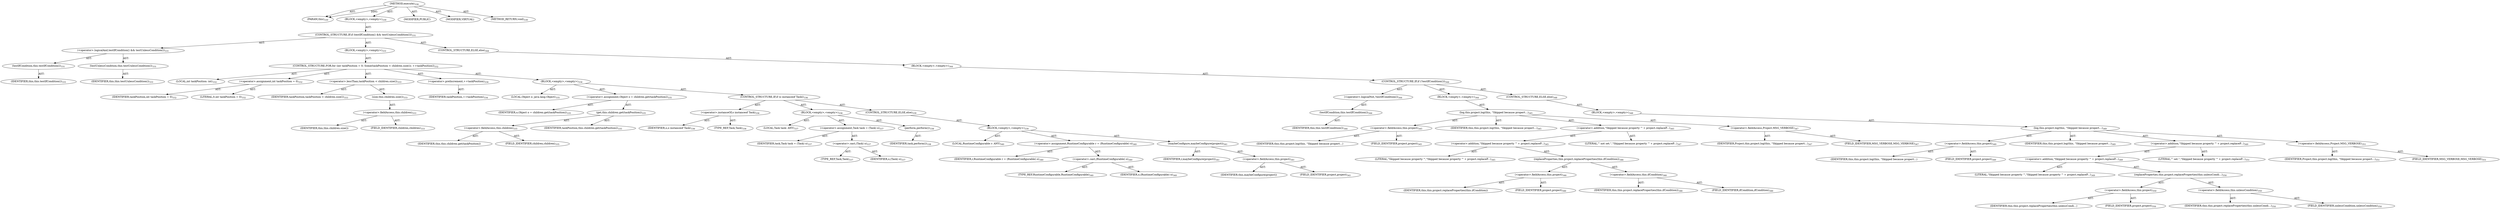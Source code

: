 digraph "execute" {  
"111669149713" [label = <(METHOD,execute)<SUB>330</SUB>> ]
"115964116999" [label = <(PARAM,this)<SUB>330</SUB>> ]
"25769803807" [label = <(BLOCK,&lt;empty&gt;,&lt;empty&gt;)<SUB>330</SUB>> ]
"47244640267" [label = <(CONTROL_STRUCTURE,IF,if (testIfCondition() &amp;&amp; testUnlessCondition()))<SUB>331</SUB>> ]
"30064771193" [label = <(&lt;operator&gt;.logicalAnd,testIfCondition() &amp;&amp; testUnlessCondition())<SUB>331</SUB>> ]
"30064771194" [label = <(testIfCondition,this.testIfCondition())<SUB>331</SUB>> ]
"68719476750" [label = <(IDENTIFIER,this,this.testIfCondition())<SUB>331</SUB>> ]
"30064771195" [label = <(testUnlessCondition,this.testUnlessCondition())<SUB>331</SUB>> ]
"68719476751" [label = <(IDENTIFIER,this,this.testUnlessCondition())<SUB>331</SUB>> ]
"25769803808" [label = <(BLOCK,&lt;empty&gt;,&lt;empty&gt;)<SUB>331</SUB>> ]
"47244640268" [label = <(CONTROL_STRUCTURE,FOR,for (int taskPosition = 0; Some(taskPosition &lt; children.size()); ++taskPosition))<SUB>332</SUB>> ]
"94489280523" [label = <(LOCAL,int taskPosition: int)<SUB>332</SUB>> ]
"30064771196" [label = <(&lt;operator&gt;.assignment,int taskPosition = 0)<SUB>332</SUB>> ]
"68719476835" [label = <(IDENTIFIER,taskPosition,int taskPosition = 0)<SUB>332</SUB>> ]
"90194313241" [label = <(LITERAL,0,int taskPosition = 0)<SUB>332</SUB>> ]
"30064771197" [label = <(&lt;operator&gt;.lessThan,taskPosition &lt; children.size())<SUB>333</SUB>> ]
"68719476836" [label = <(IDENTIFIER,taskPosition,taskPosition &lt; children.size())<SUB>333</SUB>> ]
"30064771198" [label = <(size,this.children.size())<SUB>333</SUB>> ]
"30064771199" [label = <(&lt;operator&gt;.fieldAccess,this.children)<SUB>333</SUB>> ]
"68719476837" [label = <(IDENTIFIER,this,this.children.size())> ]
"55834574873" [label = <(FIELD_IDENTIFIER,children,children)<SUB>333</SUB>> ]
"30064771200" [label = <(&lt;operator&gt;.preIncrement,++taskPosition)<SUB>334</SUB>> ]
"68719476838" [label = <(IDENTIFIER,taskPosition,++taskPosition)<SUB>334</SUB>> ]
"25769803809" [label = <(BLOCK,&lt;empty&gt;,&lt;empty&gt;)<SUB>334</SUB>> ]
"94489280524" [label = <(LOCAL,Object o: java.lang.Object)<SUB>335</SUB>> ]
"30064771201" [label = <(&lt;operator&gt;.assignment,Object o = children.get(taskPosition))<SUB>335</SUB>> ]
"68719476839" [label = <(IDENTIFIER,o,Object o = children.get(taskPosition))<SUB>335</SUB>> ]
"30064771202" [label = <(get,this.children.get(taskPosition))<SUB>335</SUB>> ]
"30064771203" [label = <(&lt;operator&gt;.fieldAccess,this.children)<SUB>335</SUB>> ]
"68719476840" [label = <(IDENTIFIER,this,this.children.get(taskPosition))> ]
"55834574874" [label = <(FIELD_IDENTIFIER,children,children)<SUB>335</SUB>> ]
"68719476841" [label = <(IDENTIFIER,taskPosition,this.children.get(taskPosition))<SUB>335</SUB>> ]
"47244640269" [label = <(CONTROL_STRUCTURE,IF,if (o instanceof Task))<SUB>336</SUB>> ]
"30064771204" [label = <(&lt;operator&gt;.instanceOf,o instanceof Task)<SUB>336</SUB>> ]
"68719476842" [label = <(IDENTIFIER,o,o instanceof Task)<SUB>336</SUB>> ]
"180388626434" [label = <(TYPE_REF,Task,Task)<SUB>336</SUB>> ]
"25769803810" [label = <(BLOCK,&lt;empty&gt;,&lt;empty&gt;)<SUB>336</SUB>> ]
"94489280525" [label = <(LOCAL,Task task: ANY)<SUB>337</SUB>> ]
"30064771205" [label = <(&lt;operator&gt;.assignment,Task task = (Task) o)<SUB>337</SUB>> ]
"68719476843" [label = <(IDENTIFIER,task,Task task = (Task) o)<SUB>337</SUB>> ]
"30064771206" [label = <(&lt;operator&gt;.cast,(Task) o)<SUB>337</SUB>> ]
"180388626435" [label = <(TYPE_REF,Task,Task)<SUB>337</SUB>> ]
"68719476844" [label = <(IDENTIFIER,o,(Task) o)<SUB>337</SUB>> ]
"30064771207" [label = <(perform,perform())<SUB>338</SUB>> ]
"68719476845" [label = <(IDENTIFIER,task,perform())<SUB>338</SUB>> ]
"47244640270" [label = <(CONTROL_STRUCTURE,ELSE,else)<SUB>339</SUB>> ]
"25769803811" [label = <(BLOCK,&lt;empty&gt;,&lt;empty&gt;)<SUB>339</SUB>> ]
"94489280526" [label = <(LOCAL,RuntimeConfigurable r: ANY)<SUB>340</SUB>> ]
"30064771208" [label = <(&lt;operator&gt;.assignment,RuntimeConfigurable r = (RuntimeConfigurable) o)<SUB>340</SUB>> ]
"68719476846" [label = <(IDENTIFIER,r,RuntimeConfigurable r = (RuntimeConfigurable) o)<SUB>340</SUB>> ]
"30064771209" [label = <(&lt;operator&gt;.cast,(RuntimeConfigurable) o)<SUB>340</SUB>> ]
"180388626436" [label = <(TYPE_REF,RuntimeConfigurable,RuntimeConfigurable)<SUB>340</SUB>> ]
"68719476847" [label = <(IDENTIFIER,o,(RuntimeConfigurable) o)<SUB>340</SUB>> ]
"30064771210" [label = <(maybeConfigure,maybeConfigure(project))<SUB>341</SUB>> ]
"68719476848" [label = <(IDENTIFIER,r,maybeConfigure(project))<SUB>341</SUB>> ]
"30064771211" [label = <(&lt;operator&gt;.fieldAccess,this.project)<SUB>341</SUB>> ]
"68719476849" [label = <(IDENTIFIER,this,maybeConfigure(project))> ]
"55834574875" [label = <(FIELD_IDENTIFIER,project,project)<SUB>341</SUB>> ]
"47244640271" [label = <(CONTROL_STRUCTURE,ELSE,else)<SUB>344</SUB>> ]
"25769803812" [label = <(BLOCK,&lt;empty&gt;,&lt;empty&gt;)<SUB>344</SUB>> ]
"47244640272" [label = <(CONTROL_STRUCTURE,IF,if (!testIfCondition()))<SUB>344</SUB>> ]
"30064771212" [label = <(&lt;operator&gt;.logicalNot,!testIfCondition())<SUB>344</SUB>> ]
"30064771213" [label = <(testIfCondition,this.testIfCondition())<SUB>344</SUB>> ]
"68719476752" [label = <(IDENTIFIER,this,this.testIfCondition())<SUB>344</SUB>> ]
"25769803813" [label = <(BLOCK,&lt;empty&gt;,&lt;empty&gt;)<SUB>344</SUB>> ]
"30064771214" [label = <(log,this.project.log(this, &quot;Skipped because propert...)<SUB>345</SUB>> ]
"30064771215" [label = <(&lt;operator&gt;.fieldAccess,this.project)<SUB>345</SUB>> ]
"68719476850" [label = <(IDENTIFIER,this,this.project.log(this, &quot;Skipped because propert...)> ]
"55834574876" [label = <(FIELD_IDENTIFIER,project,project)<SUB>345</SUB>> ]
"68719476753" [label = <(IDENTIFIER,this,this.project.log(this, &quot;Skipped because propert...)<SUB>345</SUB>> ]
"30064771216" [label = <(&lt;operator&gt;.addition,&quot;Skipped because property '&quot; + project.replaceP...)<SUB>345</SUB>> ]
"30064771217" [label = <(&lt;operator&gt;.addition,&quot;Skipped because property '&quot; + project.replaceP...)<SUB>345</SUB>> ]
"90194313242" [label = <(LITERAL,&quot;Skipped because property '&quot;,&quot;Skipped because property '&quot; + project.replaceP...)<SUB>345</SUB>> ]
"30064771218" [label = <(replaceProperties,this.project.replaceProperties(this.ifCondition))<SUB>346</SUB>> ]
"30064771219" [label = <(&lt;operator&gt;.fieldAccess,this.project)<SUB>346</SUB>> ]
"68719476851" [label = <(IDENTIFIER,this,this.project.replaceProperties(this.ifCondition))> ]
"55834574877" [label = <(FIELD_IDENTIFIER,project,project)<SUB>346</SUB>> ]
"30064771220" [label = <(&lt;operator&gt;.fieldAccess,this.ifCondition)<SUB>346</SUB>> ]
"68719476754" [label = <(IDENTIFIER,this,this.project.replaceProperties(this.ifCondition))<SUB>346</SUB>> ]
"55834574878" [label = <(FIELD_IDENTIFIER,ifCondition,ifCondition)<SUB>346</SUB>> ]
"90194313243" [label = <(LITERAL,&quot;' not set.&quot;,&quot;Skipped because property '&quot; + project.replaceP...)<SUB>347</SUB>> ]
"30064771221" [label = <(&lt;operator&gt;.fieldAccess,Project.MSG_VERBOSE)<SUB>347</SUB>> ]
"68719476852" [label = <(IDENTIFIER,Project,this.project.log(this, &quot;Skipped because propert...)<SUB>347</SUB>> ]
"55834574879" [label = <(FIELD_IDENTIFIER,MSG_VERBOSE,MSG_VERBOSE)<SUB>347</SUB>> ]
"47244640273" [label = <(CONTROL_STRUCTURE,ELSE,else)<SUB>348</SUB>> ]
"25769803814" [label = <(BLOCK,&lt;empty&gt;,&lt;empty&gt;)<SUB>348</SUB>> ]
"30064771222" [label = <(log,this.project.log(this, &quot;Skipped because propert...)<SUB>349</SUB>> ]
"30064771223" [label = <(&lt;operator&gt;.fieldAccess,this.project)<SUB>349</SUB>> ]
"68719476853" [label = <(IDENTIFIER,this,this.project.log(this, &quot;Skipped because propert...)> ]
"55834574880" [label = <(FIELD_IDENTIFIER,project,project)<SUB>349</SUB>> ]
"68719476755" [label = <(IDENTIFIER,this,this.project.log(this, &quot;Skipped because propert...)<SUB>349</SUB>> ]
"30064771224" [label = <(&lt;operator&gt;.addition,&quot;Skipped because property '&quot; + project.replaceP...)<SUB>349</SUB>> ]
"30064771225" [label = <(&lt;operator&gt;.addition,&quot;Skipped because property '&quot; + project.replaceP...)<SUB>349</SUB>> ]
"90194313244" [label = <(LITERAL,&quot;Skipped because property '&quot;,&quot;Skipped because property '&quot; + project.replaceP...)<SUB>349</SUB>> ]
"30064771226" [label = <(replaceProperties,this.project.replaceProperties(this.unlessCondi...)<SUB>350</SUB>> ]
"30064771227" [label = <(&lt;operator&gt;.fieldAccess,this.project)<SUB>350</SUB>> ]
"68719476854" [label = <(IDENTIFIER,this,this.project.replaceProperties(this.unlessCondi...)> ]
"55834574881" [label = <(FIELD_IDENTIFIER,project,project)<SUB>350</SUB>> ]
"30064771228" [label = <(&lt;operator&gt;.fieldAccess,this.unlessCondition)<SUB>350</SUB>> ]
"68719476756" [label = <(IDENTIFIER,this,this.project.replaceProperties(this.unlessCondi...)<SUB>350</SUB>> ]
"55834574882" [label = <(FIELD_IDENTIFIER,unlessCondition,unlessCondition)<SUB>350</SUB>> ]
"90194313245" [label = <(LITERAL,&quot;' set.&quot;,&quot;Skipped because property '&quot; + project.replaceP...)<SUB>351</SUB>> ]
"30064771229" [label = <(&lt;operator&gt;.fieldAccess,Project.MSG_VERBOSE)<SUB>351</SUB>> ]
"68719476855" [label = <(IDENTIFIER,Project,this.project.log(this, &quot;Skipped because propert...)<SUB>351</SUB>> ]
"55834574883" [label = <(FIELD_IDENTIFIER,MSG_VERBOSE,MSG_VERBOSE)<SUB>351</SUB>> ]
"133143986217" [label = <(MODIFIER,PUBLIC)> ]
"133143986218" [label = <(MODIFIER,VIRTUAL)> ]
"128849018897" [label = <(METHOD_RETURN,void)<SUB>330</SUB>> ]
  "111669149713" -> "115964116999"  [ label = "AST: "] 
  "111669149713" -> "25769803807"  [ label = "AST: "] 
  "111669149713" -> "133143986217"  [ label = "AST: "] 
  "111669149713" -> "133143986218"  [ label = "AST: "] 
  "111669149713" -> "128849018897"  [ label = "AST: "] 
  "25769803807" -> "47244640267"  [ label = "AST: "] 
  "47244640267" -> "30064771193"  [ label = "AST: "] 
  "47244640267" -> "25769803808"  [ label = "AST: "] 
  "47244640267" -> "47244640271"  [ label = "AST: "] 
  "30064771193" -> "30064771194"  [ label = "AST: "] 
  "30064771193" -> "30064771195"  [ label = "AST: "] 
  "30064771194" -> "68719476750"  [ label = "AST: "] 
  "30064771195" -> "68719476751"  [ label = "AST: "] 
  "25769803808" -> "47244640268"  [ label = "AST: "] 
  "47244640268" -> "94489280523"  [ label = "AST: "] 
  "47244640268" -> "30064771196"  [ label = "AST: "] 
  "47244640268" -> "30064771197"  [ label = "AST: "] 
  "47244640268" -> "30064771200"  [ label = "AST: "] 
  "47244640268" -> "25769803809"  [ label = "AST: "] 
  "30064771196" -> "68719476835"  [ label = "AST: "] 
  "30064771196" -> "90194313241"  [ label = "AST: "] 
  "30064771197" -> "68719476836"  [ label = "AST: "] 
  "30064771197" -> "30064771198"  [ label = "AST: "] 
  "30064771198" -> "30064771199"  [ label = "AST: "] 
  "30064771199" -> "68719476837"  [ label = "AST: "] 
  "30064771199" -> "55834574873"  [ label = "AST: "] 
  "30064771200" -> "68719476838"  [ label = "AST: "] 
  "25769803809" -> "94489280524"  [ label = "AST: "] 
  "25769803809" -> "30064771201"  [ label = "AST: "] 
  "25769803809" -> "47244640269"  [ label = "AST: "] 
  "30064771201" -> "68719476839"  [ label = "AST: "] 
  "30064771201" -> "30064771202"  [ label = "AST: "] 
  "30064771202" -> "30064771203"  [ label = "AST: "] 
  "30064771202" -> "68719476841"  [ label = "AST: "] 
  "30064771203" -> "68719476840"  [ label = "AST: "] 
  "30064771203" -> "55834574874"  [ label = "AST: "] 
  "47244640269" -> "30064771204"  [ label = "AST: "] 
  "47244640269" -> "25769803810"  [ label = "AST: "] 
  "47244640269" -> "47244640270"  [ label = "AST: "] 
  "30064771204" -> "68719476842"  [ label = "AST: "] 
  "30064771204" -> "180388626434"  [ label = "AST: "] 
  "25769803810" -> "94489280525"  [ label = "AST: "] 
  "25769803810" -> "30064771205"  [ label = "AST: "] 
  "25769803810" -> "30064771207"  [ label = "AST: "] 
  "30064771205" -> "68719476843"  [ label = "AST: "] 
  "30064771205" -> "30064771206"  [ label = "AST: "] 
  "30064771206" -> "180388626435"  [ label = "AST: "] 
  "30064771206" -> "68719476844"  [ label = "AST: "] 
  "30064771207" -> "68719476845"  [ label = "AST: "] 
  "47244640270" -> "25769803811"  [ label = "AST: "] 
  "25769803811" -> "94489280526"  [ label = "AST: "] 
  "25769803811" -> "30064771208"  [ label = "AST: "] 
  "25769803811" -> "30064771210"  [ label = "AST: "] 
  "30064771208" -> "68719476846"  [ label = "AST: "] 
  "30064771208" -> "30064771209"  [ label = "AST: "] 
  "30064771209" -> "180388626436"  [ label = "AST: "] 
  "30064771209" -> "68719476847"  [ label = "AST: "] 
  "30064771210" -> "68719476848"  [ label = "AST: "] 
  "30064771210" -> "30064771211"  [ label = "AST: "] 
  "30064771211" -> "68719476849"  [ label = "AST: "] 
  "30064771211" -> "55834574875"  [ label = "AST: "] 
  "47244640271" -> "25769803812"  [ label = "AST: "] 
  "25769803812" -> "47244640272"  [ label = "AST: "] 
  "47244640272" -> "30064771212"  [ label = "AST: "] 
  "47244640272" -> "25769803813"  [ label = "AST: "] 
  "47244640272" -> "47244640273"  [ label = "AST: "] 
  "30064771212" -> "30064771213"  [ label = "AST: "] 
  "30064771213" -> "68719476752"  [ label = "AST: "] 
  "25769803813" -> "30064771214"  [ label = "AST: "] 
  "30064771214" -> "30064771215"  [ label = "AST: "] 
  "30064771214" -> "68719476753"  [ label = "AST: "] 
  "30064771214" -> "30064771216"  [ label = "AST: "] 
  "30064771214" -> "30064771221"  [ label = "AST: "] 
  "30064771215" -> "68719476850"  [ label = "AST: "] 
  "30064771215" -> "55834574876"  [ label = "AST: "] 
  "30064771216" -> "30064771217"  [ label = "AST: "] 
  "30064771216" -> "90194313243"  [ label = "AST: "] 
  "30064771217" -> "90194313242"  [ label = "AST: "] 
  "30064771217" -> "30064771218"  [ label = "AST: "] 
  "30064771218" -> "30064771219"  [ label = "AST: "] 
  "30064771218" -> "30064771220"  [ label = "AST: "] 
  "30064771219" -> "68719476851"  [ label = "AST: "] 
  "30064771219" -> "55834574877"  [ label = "AST: "] 
  "30064771220" -> "68719476754"  [ label = "AST: "] 
  "30064771220" -> "55834574878"  [ label = "AST: "] 
  "30064771221" -> "68719476852"  [ label = "AST: "] 
  "30064771221" -> "55834574879"  [ label = "AST: "] 
  "47244640273" -> "25769803814"  [ label = "AST: "] 
  "25769803814" -> "30064771222"  [ label = "AST: "] 
  "30064771222" -> "30064771223"  [ label = "AST: "] 
  "30064771222" -> "68719476755"  [ label = "AST: "] 
  "30064771222" -> "30064771224"  [ label = "AST: "] 
  "30064771222" -> "30064771229"  [ label = "AST: "] 
  "30064771223" -> "68719476853"  [ label = "AST: "] 
  "30064771223" -> "55834574880"  [ label = "AST: "] 
  "30064771224" -> "30064771225"  [ label = "AST: "] 
  "30064771224" -> "90194313245"  [ label = "AST: "] 
  "30064771225" -> "90194313244"  [ label = "AST: "] 
  "30064771225" -> "30064771226"  [ label = "AST: "] 
  "30064771226" -> "30064771227"  [ label = "AST: "] 
  "30064771226" -> "30064771228"  [ label = "AST: "] 
  "30064771227" -> "68719476854"  [ label = "AST: "] 
  "30064771227" -> "55834574881"  [ label = "AST: "] 
  "30064771228" -> "68719476756"  [ label = "AST: "] 
  "30064771228" -> "55834574882"  [ label = "AST: "] 
  "30064771229" -> "68719476855"  [ label = "AST: "] 
  "30064771229" -> "55834574883"  [ label = "AST: "] 
  "111669149713" -> "115964116999"  [ label = "DDG: "] 
}
